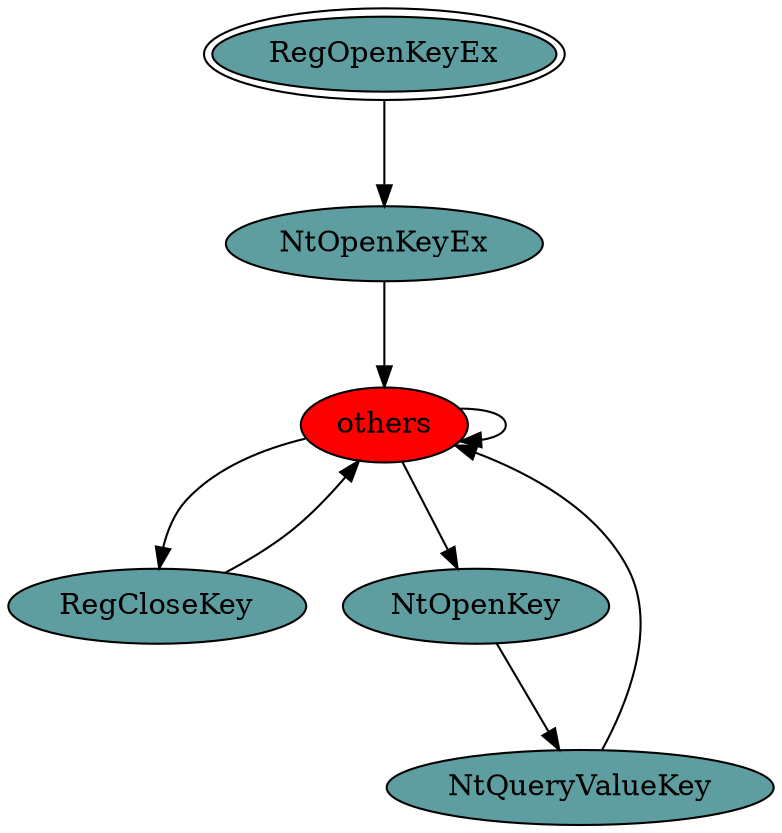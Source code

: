 digraph "./REPORTS/6727/API_PER_CATEGORY/RegQueryValue.exe_5044_Registry_API_per_Category_Transition_Matrix" {
	RegOpenKeyEx [label=RegOpenKeyEx fillcolor=cadetblue peripheries=2 style=filled]
	NtOpenKeyEx [label=NtOpenKeyEx fillcolor=cadetblue style=filled]
	RegOpenKeyEx -> NtOpenKeyEx [label=1.0 fontcolor=white]
	others [label=others fillcolor=red style=filled]
	NtOpenKeyEx -> others [label=1.0 fontcolor=white]
	others -> others [label=0.9565 fontcolor=white]
	RegCloseKey [label=RegCloseKey fillcolor=cadetblue style=filled]
	others -> RegCloseKey [label=0.0145 fontcolor=white]
	NtOpenKey [label=NtOpenKey fillcolor=cadetblue style=filled]
	others -> NtOpenKey [label=0.029 fontcolor=white]
	RegCloseKey -> others [label=1.0 fontcolor=white]
	NtQueryValueKey [label=NtQueryValueKey fillcolor=cadetblue style=filled]
	NtOpenKey -> NtQueryValueKey [label=1.0 fontcolor=white]
	NtQueryValueKey -> others [label=1.0 fontcolor=white]
}

